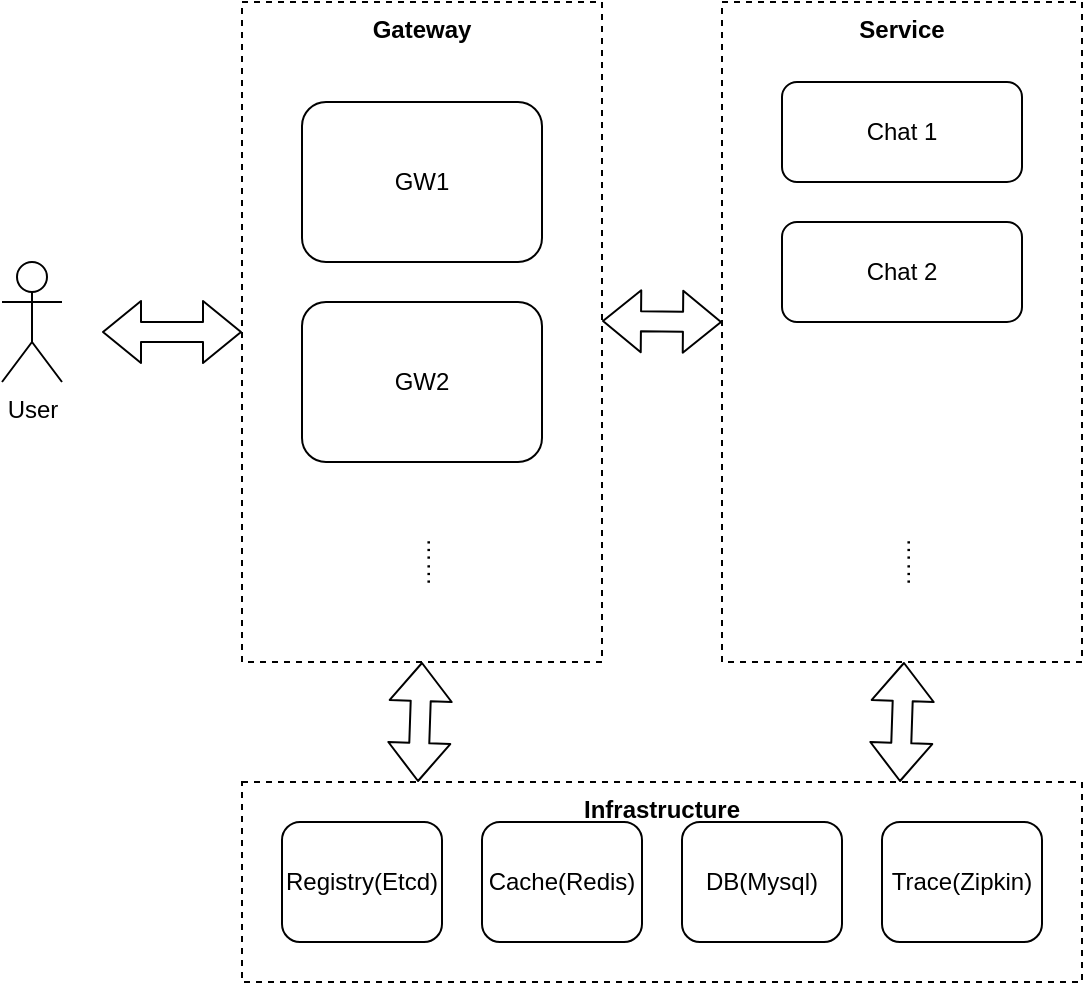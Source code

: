 <mxfile version="13.9.5" type="device"><diagram id="Wdcvx9pAru4211DdpUvb" name="Page-1"><mxGraphModel dx="1380" dy="555" grid="1" gridSize="10" guides="1" tooltips="1" connect="1" arrows="1" fold="1" page="1" pageScale="1" pageWidth="850" pageHeight="1100" math="0" shadow="0"><root><mxCell id="0"/><mxCell id="1" parent="0"/><mxCell id="dOGzFjraAwPBCu-moqJZ-1" value="Gateway" style="rounded=0;whiteSpace=wrap;html=1;fontStyle=1;horizontal=1;verticalAlign=top;dashed=1;" vertex="1" parent="1"><mxGeometry x="60" y="90" width="180" height="330" as="geometry"/></mxCell><mxCell id="dOGzFjraAwPBCu-moqJZ-3" value="Service" style="rounded=0;whiteSpace=wrap;html=1;fontStyle=1;horizontal=1;verticalAlign=top;dashed=1;" vertex="1" parent="1"><mxGeometry x="300" y="90" width="180" height="330" as="geometry"/></mxCell><mxCell id="dOGzFjraAwPBCu-moqJZ-4" value="Infrastructure" style="rounded=0;whiteSpace=wrap;html=1;fontStyle=1;horizontal=1;verticalAlign=top;dashed=1;" vertex="1" parent="1"><mxGeometry x="60" y="480" width="420" height="100" as="geometry"/></mxCell><mxCell id="dOGzFjraAwPBCu-moqJZ-5" value="Registry(Etcd)" style="rounded=1;whiteSpace=wrap;html=1;" vertex="1" parent="1"><mxGeometry x="80" y="500" width="80" height="60" as="geometry"/></mxCell><mxCell id="dOGzFjraAwPBCu-moqJZ-6" value="Cache(Redis)" style="rounded=1;whiteSpace=wrap;html=1;" vertex="1" parent="1"><mxGeometry x="180" y="500" width="80" height="60" as="geometry"/></mxCell><mxCell id="dOGzFjraAwPBCu-moqJZ-7" value="DB(Mysql)" style="rounded=1;whiteSpace=wrap;html=1;" vertex="1" parent="1"><mxGeometry x="280" y="500" width="80" height="60" as="geometry"/></mxCell><mxCell id="dOGzFjraAwPBCu-moqJZ-8" value="GW1" style="rounded=1;whiteSpace=wrap;html=1;" vertex="1" parent="1"><mxGeometry x="90" y="140" width="120" height="80" as="geometry"/></mxCell><mxCell id="dOGzFjraAwPBCu-moqJZ-9" value="GW2" style="rounded=1;whiteSpace=wrap;html=1;" vertex="1" parent="1"><mxGeometry x="90" y="240" width="120" height="80" as="geometry"/></mxCell><mxCell id="dOGzFjraAwPBCu-moqJZ-10" value="……" style="text;html=1;strokeColor=none;fillColor=none;align=center;verticalAlign=middle;whiteSpace=wrap;rounded=0;horizontal=0;" vertex="1" parent="1"><mxGeometry x="130" y="350" width="40" height="40" as="geometry"/></mxCell><mxCell id="dOGzFjraAwPBCu-moqJZ-11" value="Chat 1" style="rounded=1;whiteSpace=wrap;html=1;" vertex="1" parent="1"><mxGeometry x="330" y="130" width="120" height="50" as="geometry"/></mxCell><mxCell id="dOGzFjraAwPBCu-moqJZ-12" value="Chat 2" style="rounded=1;whiteSpace=wrap;html=1;" vertex="1" parent="1"><mxGeometry x="330" y="200" width="120" height="50" as="geometry"/></mxCell><mxCell id="dOGzFjraAwPBCu-moqJZ-13" value="……" style="text;html=1;strokeColor=none;fillColor=none;align=center;verticalAlign=middle;whiteSpace=wrap;rounded=0;horizontal=0;" vertex="1" parent="1"><mxGeometry x="370" y="350" width="40" height="40" as="geometry"/></mxCell><mxCell id="dOGzFjraAwPBCu-moqJZ-15" value="" style="shape=flexArrow;endArrow=classic;startArrow=classic;html=1;entryX=0;entryY=0.5;entryDx=0;entryDy=0;" edge="1" parent="1" target="dOGzFjraAwPBCu-moqJZ-1"><mxGeometry width="50" height="50" relative="1" as="geometry"><mxPoint x="-10" y="255" as="sourcePoint"/><mxPoint x="20" y="240" as="targetPoint"/></mxGeometry></mxCell><mxCell id="dOGzFjraAwPBCu-moqJZ-16" value="" style="shape=flexArrow;endArrow=classic;startArrow=classic;html=1;" edge="1" parent="1"><mxGeometry width="50" height="50" relative="1" as="geometry"><mxPoint x="240" y="249.5" as="sourcePoint"/><mxPoint x="300" y="250" as="targetPoint"/></mxGeometry></mxCell><mxCell id="dOGzFjraAwPBCu-moqJZ-17" value="" style="shape=flexArrow;endArrow=classic;startArrow=classic;html=1;exitX=0.5;exitY=1;exitDx=0;exitDy=0;" edge="1" parent="1" source="dOGzFjraAwPBCu-moqJZ-1"><mxGeometry width="50" height="50" relative="1" as="geometry"><mxPoint x="150" y="440" as="sourcePoint"/><mxPoint x="148" y="480" as="targetPoint"/></mxGeometry></mxCell><mxCell id="dOGzFjraAwPBCu-moqJZ-18" value="" style="shape=flexArrow;endArrow=classic;startArrow=classic;html=1;exitX=0.5;exitY=1;exitDx=0;exitDy=0;" edge="1" parent="1"><mxGeometry width="50" height="50" relative="1" as="geometry"><mxPoint x="391" y="420" as="sourcePoint"/><mxPoint x="389" y="480" as="targetPoint"/></mxGeometry></mxCell><mxCell id="dOGzFjraAwPBCu-moqJZ-14" value="User" style="shape=umlActor;verticalLabelPosition=bottom;verticalAlign=top;html=1;outlineConnect=0;" vertex="1" parent="1"><mxGeometry x="-60" y="220" width="30" height="60" as="geometry"/></mxCell><mxCell id="dOGzFjraAwPBCu-moqJZ-20" value="Trace(Zipkin)" style="rounded=1;whiteSpace=wrap;html=1;" vertex="1" parent="1"><mxGeometry x="380" y="500" width="80" height="60" as="geometry"/></mxCell></root></mxGraphModel></diagram></mxfile>